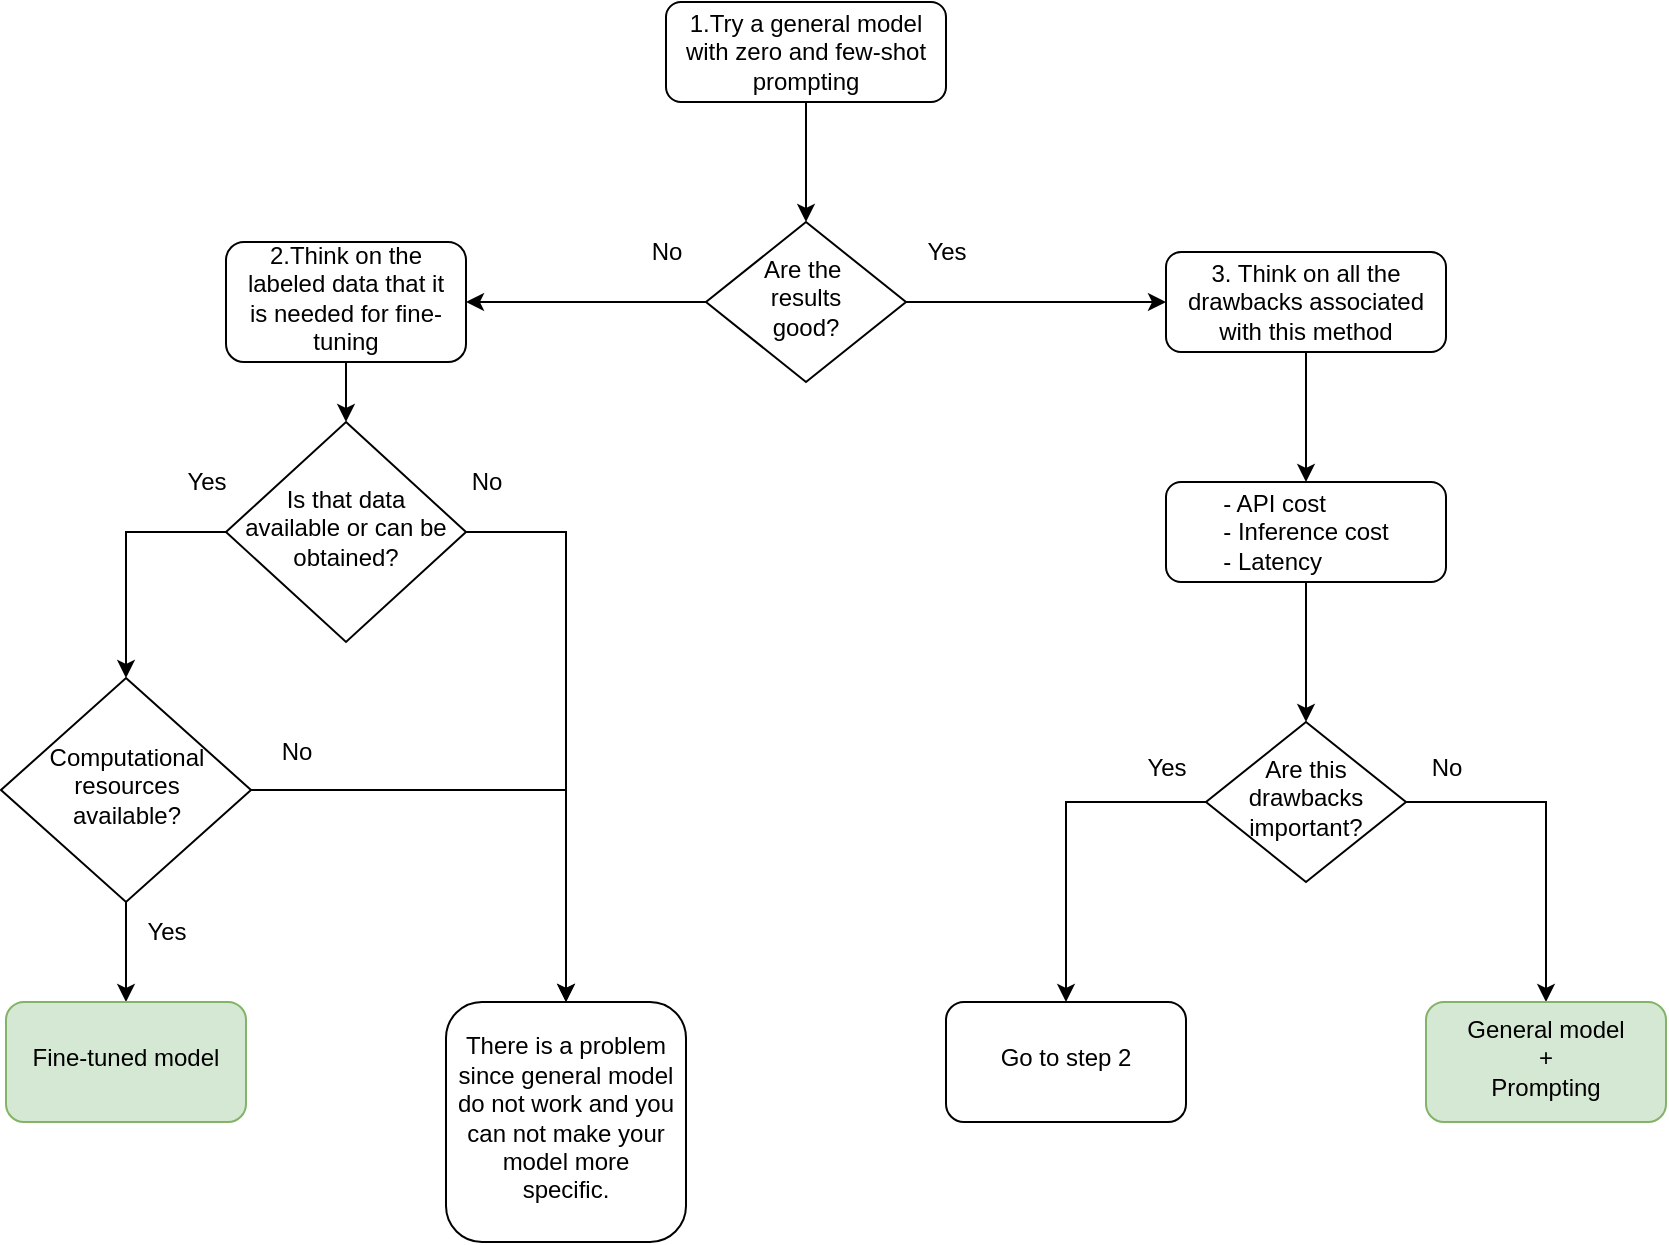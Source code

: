 <mxfile version="24.2.5" type="device">
  <diagram id="C5RBs43oDa-KdzZeNtuy" name="Page-1">
    <mxGraphModel dx="1050" dy="621" grid="1" gridSize="10" guides="1" tooltips="1" connect="1" arrows="1" fold="1" page="1" pageScale="1" pageWidth="827" pageHeight="1169" math="0" shadow="0">
      <root>
        <mxCell id="WIyWlLk6GJQsqaUBKTNV-0" />
        <mxCell id="WIyWlLk6GJQsqaUBKTNV-1" parent="WIyWlLk6GJQsqaUBKTNV-0" />
        <mxCell id="mF3UIh9txs2wypll8ozO-3" value="" style="edgeStyle=orthogonalEdgeStyle;rounded=0;orthogonalLoop=1;jettySize=auto;html=1;" parent="WIyWlLk6GJQsqaUBKTNV-1" source="mF3UIh9txs2wypll8ozO-0" target="mF3UIh9txs2wypll8ozO-2" edge="1">
          <mxGeometry relative="1" as="geometry" />
        </mxCell>
        <mxCell id="mF3UIh9txs2wypll8ozO-0" value="1.Try a general model with zero and few-shot prompting" style="rounded=1;whiteSpace=wrap;html=1;fontSize=12;glass=0;strokeWidth=1;shadow=0;" parent="WIyWlLk6GJQsqaUBKTNV-1" vertex="1">
          <mxGeometry x="580" y="70" width="140" height="50" as="geometry" />
        </mxCell>
        <mxCell id="mF3UIh9txs2wypll8ozO-9" value="" style="edgeStyle=orthogonalEdgeStyle;rounded=0;orthogonalLoop=1;jettySize=auto;html=1;exitX=1;exitY=0.5;exitDx=0;exitDy=0;entryX=0;entryY=0.5;entryDx=0;entryDy=0;" parent="WIyWlLk6GJQsqaUBKTNV-1" source="mF3UIh9txs2wypll8ozO-2" target="mF3UIh9txs2wypll8ozO-10" edge="1">
          <mxGeometry relative="1" as="geometry">
            <mxPoint x="750" y="210" as="sourcePoint" />
            <mxPoint x="820" y="210" as="targetPoint" />
          </mxGeometry>
        </mxCell>
        <mxCell id="mF3UIh9txs2wypll8ozO-28" value="" style="edgeStyle=orthogonalEdgeStyle;rounded=0;orthogonalLoop=1;jettySize=auto;html=1;" parent="WIyWlLk6GJQsqaUBKTNV-1" source="mF3UIh9txs2wypll8ozO-2" target="mF3UIh9txs2wypll8ozO-27" edge="1">
          <mxGeometry relative="1" as="geometry" />
        </mxCell>
        <mxCell id="mF3UIh9txs2wypll8ozO-2" value="Are the&amp;nbsp;&lt;div&gt;results&lt;div&gt;good?&lt;/div&gt;&lt;/div&gt;" style="rhombus;whiteSpace=wrap;html=1;shadow=0;fontFamily=Helvetica;fontSize=12;align=center;strokeWidth=1;spacing=6;spacingTop=-4;" parent="WIyWlLk6GJQsqaUBKTNV-1" vertex="1">
          <mxGeometry x="600" y="180" width="100" height="80" as="geometry" />
        </mxCell>
        <mxCell id="mF3UIh9txs2wypll8ozO-12" value="" style="edgeStyle=orthogonalEdgeStyle;rounded=0;orthogonalLoop=1;jettySize=auto;html=1;" parent="WIyWlLk6GJQsqaUBKTNV-1" source="mF3UIh9txs2wypll8ozO-10" target="mF3UIh9txs2wypll8ozO-11" edge="1">
          <mxGeometry relative="1" as="geometry" />
        </mxCell>
        <mxCell id="mF3UIh9txs2wypll8ozO-10" value="3. Think on all the drawbacks associated with this method" style="rounded=1;whiteSpace=wrap;html=1;fontSize=12;glass=0;strokeWidth=1;shadow=0;" parent="WIyWlLk6GJQsqaUBKTNV-1" vertex="1">
          <mxGeometry x="830" y="195" width="140" height="50" as="geometry" />
        </mxCell>
        <mxCell id="mF3UIh9txs2wypll8ozO-16" value="" style="edgeStyle=orthogonalEdgeStyle;rounded=0;orthogonalLoop=1;jettySize=auto;html=1;" parent="WIyWlLk6GJQsqaUBKTNV-1" source="mF3UIh9txs2wypll8ozO-11" target="mF3UIh9txs2wypll8ozO-17" edge="1">
          <mxGeometry relative="1" as="geometry">
            <mxPoint x="900" y="425" as="targetPoint" />
          </mxGeometry>
        </mxCell>
        <mxCell id="mF3UIh9txs2wypll8ozO-11" value="&lt;div style=&quot;text-align: left;&quot;&gt;&lt;span style=&quot;background-color: initial;&quot;&gt;- API cost&lt;/span&gt;&lt;/div&gt;&lt;div style=&quot;text-align: left;&quot;&gt;- Inference cost&lt;/div&gt;&lt;div style=&quot;text-align: left;&quot;&gt;- Latency&lt;/div&gt;" style="rounded=1;whiteSpace=wrap;html=1;fontSize=12;glass=0;strokeWidth=1;shadow=0;" parent="WIyWlLk6GJQsqaUBKTNV-1" vertex="1">
          <mxGeometry x="830" y="310" width="140" height="50" as="geometry" />
        </mxCell>
        <mxCell id="mF3UIh9txs2wypll8ozO-19" value="" style="edgeStyle=orthogonalEdgeStyle;rounded=0;orthogonalLoop=1;jettySize=auto;html=1;" parent="WIyWlLk6GJQsqaUBKTNV-1" source="mF3UIh9txs2wypll8ozO-17" target="mF3UIh9txs2wypll8ozO-18" edge="1">
          <mxGeometry relative="1" as="geometry" />
        </mxCell>
        <mxCell id="mF3UIh9txs2wypll8ozO-21" value="" style="edgeStyle=orthogonalEdgeStyle;rounded=0;orthogonalLoop=1;jettySize=auto;html=1;" parent="WIyWlLk6GJQsqaUBKTNV-1" source="mF3UIh9txs2wypll8ozO-17" target="mF3UIh9txs2wypll8ozO-20" edge="1">
          <mxGeometry relative="1" as="geometry" />
        </mxCell>
        <mxCell id="mF3UIh9txs2wypll8ozO-17" value="Are this drawbacks important?" style="rhombus;whiteSpace=wrap;html=1;shadow=0;fontFamily=Helvetica;fontSize=12;align=center;strokeWidth=1;spacing=6;spacingTop=-4;" parent="WIyWlLk6GJQsqaUBKTNV-1" vertex="1">
          <mxGeometry x="850" y="430" width="100" height="80" as="geometry" />
        </mxCell>
        <mxCell id="mF3UIh9txs2wypll8ozO-18" value="Go to step 2" style="rounded=1;whiteSpace=wrap;html=1;shadow=0;strokeWidth=1;spacing=6;spacingTop=-4;" parent="WIyWlLk6GJQsqaUBKTNV-1" vertex="1">
          <mxGeometry x="720" y="570" width="120" height="60" as="geometry" />
        </mxCell>
        <mxCell id="mF3UIh9txs2wypll8ozO-20" value="General model&lt;div&gt;+&lt;/div&gt;&lt;div&gt;Prompting&lt;/div&gt;" style="rounded=1;whiteSpace=wrap;html=1;shadow=0;strokeWidth=1;spacing=6;spacingTop=-4;fillColor=#d5e8d4;strokeColor=#82b366;" parent="WIyWlLk6GJQsqaUBKTNV-1" vertex="1">
          <mxGeometry x="960" y="570" width="120" height="60" as="geometry" />
        </mxCell>
        <mxCell id="mF3UIh9txs2wypll8ozO-22" value="Yes" style="text;html=1;align=center;verticalAlign=middle;resizable=0;points=[];autosize=1;strokeColor=none;fillColor=none;" parent="WIyWlLk6GJQsqaUBKTNV-1" vertex="1">
          <mxGeometry x="700" y="180" width="40" height="30" as="geometry" />
        </mxCell>
        <mxCell id="mF3UIh9txs2wypll8ozO-23" value="Yes" style="text;html=1;align=center;verticalAlign=middle;resizable=0;points=[];autosize=1;strokeColor=none;fillColor=none;" parent="WIyWlLk6GJQsqaUBKTNV-1" vertex="1">
          <mxGeometry x="810" y="438" width="40" height="30" as="geometry" />
        </mxCell>
        <mxCell id="mF3UIh9txs2wypll8ozO-24" value="No" style="text;html=1;align=center;verticalAlign=middle;resizable=0;points=[];autosize=1;strokeColor=none;fillColor=none;" parent="WIyWlLk6GJQsqaUBKTNV-1" vertex="1">
          <mxGeometry x="950" y="438" width="40" height="30" as="geometry" />
        </mxCell>
        <mxCell id="mF3UIh9txs2wypll8ozO-30" value="" style="edgeStyle=orthogonalEdgeStyle;rounded=0;orthogonalLoop=1;jettySize=auto;html=1;" parent="WIyWlLk6GJQsqaUBKTNV-1" source="mF3UIh9txs2wypll8ozO-27" target="mF3UIh9txs2wypll8ozO-29" edge="1">
          <mxGeometry relative="1" as="geometry" />
        </mxCell>
        <mxCell id="mF3UIh9txs2wypll8ozO-27" value="2.Think on the labeled data that it is needed for fine-tuning" style="rounded=1;whiteSpace=wrap;html=1;shadow=0;strokeWidth=1;spacing=6;spacingTop=-4;" parent="WIyWlLk6GJQsqaUBKTNV-1" vertex="1">
          <mxGeometry x="360" y="190" width="120" height="60" as="geometry" />
        </mxCell>
        <mxCell id="mF3UIh9txs2wypll8ozO-37" value="" style="edgeStyle=orthogonalEdgeStyle;rounded=0;orthogonalLoop=1;jettySize=auto;html=1;exitX=1;exitY=0.5;exitDx=0;exitDy=0;" parent="WIyWlLk6GJQsqaUBKTNV-1" source="mF3UIh9txs2wypll8ozO-29" target="mF3UIh9txs2wypll8ozO-36" edge="1">
          <mxGeometry relative="1" as="geometry" />
        </mxCell>
        <mxCell id="mF3UIh9txs2wypll8ozO-39" value="" style="edgeStyle=orthogonalEdgeStyle;rounded=0;orthogonalLoop=1;jettySize=auto;html=1;exitX=0;exitY=0.5;exitDx=0;exitDy=0;" parent="WIyWlLk6GJQsqaUBKTNV-1" source="mF3UIh9txs2wypll8ozO-29" target="mF3UIh9txs2wypll8ozO-38" edge="1">
          <mxGeometry relative="1" as="geometry" />
        </mxCell>
        <mxCell id="mF3UIh9txs2wypll8ozO-29" value="Is that data available or can be obtained?" style="rhombus;whiteSpace=wrap;html=1;shadow=0;fontFamily=Helvetica;fontSize=12;align=center;strokeWidth=1;spacing=6;spacingTop=-4;" parent="WIyWlLk6GJQsqaUBKTNV-1" vertex="1">
          <mxGeometry x="360" y="280" width="120" height="110" as="geometry" />
        </mxCell>
        <mxCell id="mF3UIh9txs2wypll8ozO-36" value="There is a problem since general model do not work and you can not make your model more specific." style="rounded=1;whiteSpace=wrap;html=1;shadow=0;strokeWidth=1;spacing=6;spacingTop=-4;" parent="WIyWlLk6GJQsqaUBKTNV-1" vertex="1">
          <mxGeometry x="470" y="570" width="120" height="120" as="geometry" />
        </mxCell>
        <mxCell id="mF3UIh9txs2wypll8ozO-44" style="edgeStyle=orthogonalEdgeStyle;rounded=0;orthogonalLoop=1;jettySize=auto;html=1;entryX=0.5;entryY=0;entryDx=0;entryDy=0;" parent="WIyWlLk6GJQsqaUBKTNV-1" source="mF3UIh9txs2wypll8ozO-38" target="mF3UIh9txs2wypll8ozO-36" edge="1">
          <mxGeometry relative="1" as="geometry" />
        </mxCell>
        <mxCell id="mF3UIh9txs2wypll8ozO-47" value="" style="edgeStyle=orthogonalEdgeStyle;rounded=0;orthogonalLoop=1;jettySize=auto;html=1;" parent="WIyWlLk6GJQsqaUBKTNV-1" source="mF3UIh9txs2wypll8ozO-38" target="mF3UIh9txs2wypll8ozO-46" edge="1">
          <mxGeometry relative="1" as="geometry" />
        </mxCell>
        <mxCell id="mF3UIh9txs2wypll8ozO-38" value="Computational resources&lt;div&gt;available?&lt;/div&gt;" style="rhombus;whiteSpace=wrap;html=1;shadow=0;strokeWidth=1;spacing=6;spacingTop=-4;" parent="WIyWlLk6GJQsqaUBKTNV-1" vertex="1">
          <mxGeometry x="247.5" y="408" width="125" height="112" as="geometry" />
        </mxCell>
        <mxCell id="mF3UIh9txs2wypll8ozO-41" value="No" style="text;html=1;align=center;verticalAlign=middle;resizable=0;points=[];autosize=1;strokeColor=none;fillColor=none;" parent="WIyWlLk6GJQsqaUBKTNV-1" vertex="1">
          <mxGeometry x="560" y="180" width="40" height="30" as="geometry" />
        </mxCell>
        <mxCell id="mF3UIh9txs2wypll8ozO-42" value="No" style="text;html=1;align=center;verticalAlign=middle;resizable=0;points=[];autosize=1;strokeColor=none;fillColor=none;" parent="WIyWlLk6GJQsqaUBKTNV-1" vertex="1">
          <mxGeometry x="470" y="295" width="40" height="30" as="geometry" />
        </mxCell>
        <mxCell id="mF3UIh9txs2wypll8ozO-43" value="Yes" style="text;html=1;align=center;verticalAlign=middle;resizable=0;points=[];autosize=1;strokeColor=none;fillColor=none;" parent="WIyWlLk6GJQsqaUBKTNV-1" vertex="1">
          <mxGeometry x="330" y="295" width="40" height="30" as="geometry" />
        </mxCell>
        <mxCell id="mF3UIh9txs2wypll8ozO-45" value="No" style="text;html=1;align=center;verticalAlign=middle;resizable=0;points=[];autosize=1;strokeColor=none;fillColor=none;" parent="WIyWlLk6GJQsqaUBKTNV-1" vertex="1">
          <mxGeometry x="375" y="430" width="40" height="30" as="geometry" />
        </mxCell>
        <mxCell id="mF3UIh9txs2wypll8ozO-46" value="Fine-tuned model" style="rounded=1;whiteSpace=wrap;html=1;shadow=0;strokeWidth=1;spacing=6;spacingTop=-4;fillColor=#d5e8d4;strokeColor=#82b366;" parent="WIyWlLk6GJQsqaUBKTNV-1" vertex="1">
          <mxGeometry x="250" y="570" width="120" height="60" as="geometry" />
        </mxCell>
        <mxCell id="mF3UIh9txs2wypll8ozO-48" value="Yes" style="text;html=1;align=center;verticalAlign=middle;resizable=0;points=[];autosize=1;strokeColor=none;fillColor=none;" parent="WIyWlLk6GJQsqaUBKTNV-1" vertex="1">
          <mxGeometry x="310" y="520" width="40" height="30" as="geometry" />
        </mxCell>
      </root>
    </mxGraphModel>
  </diagram>
</mxfile>
